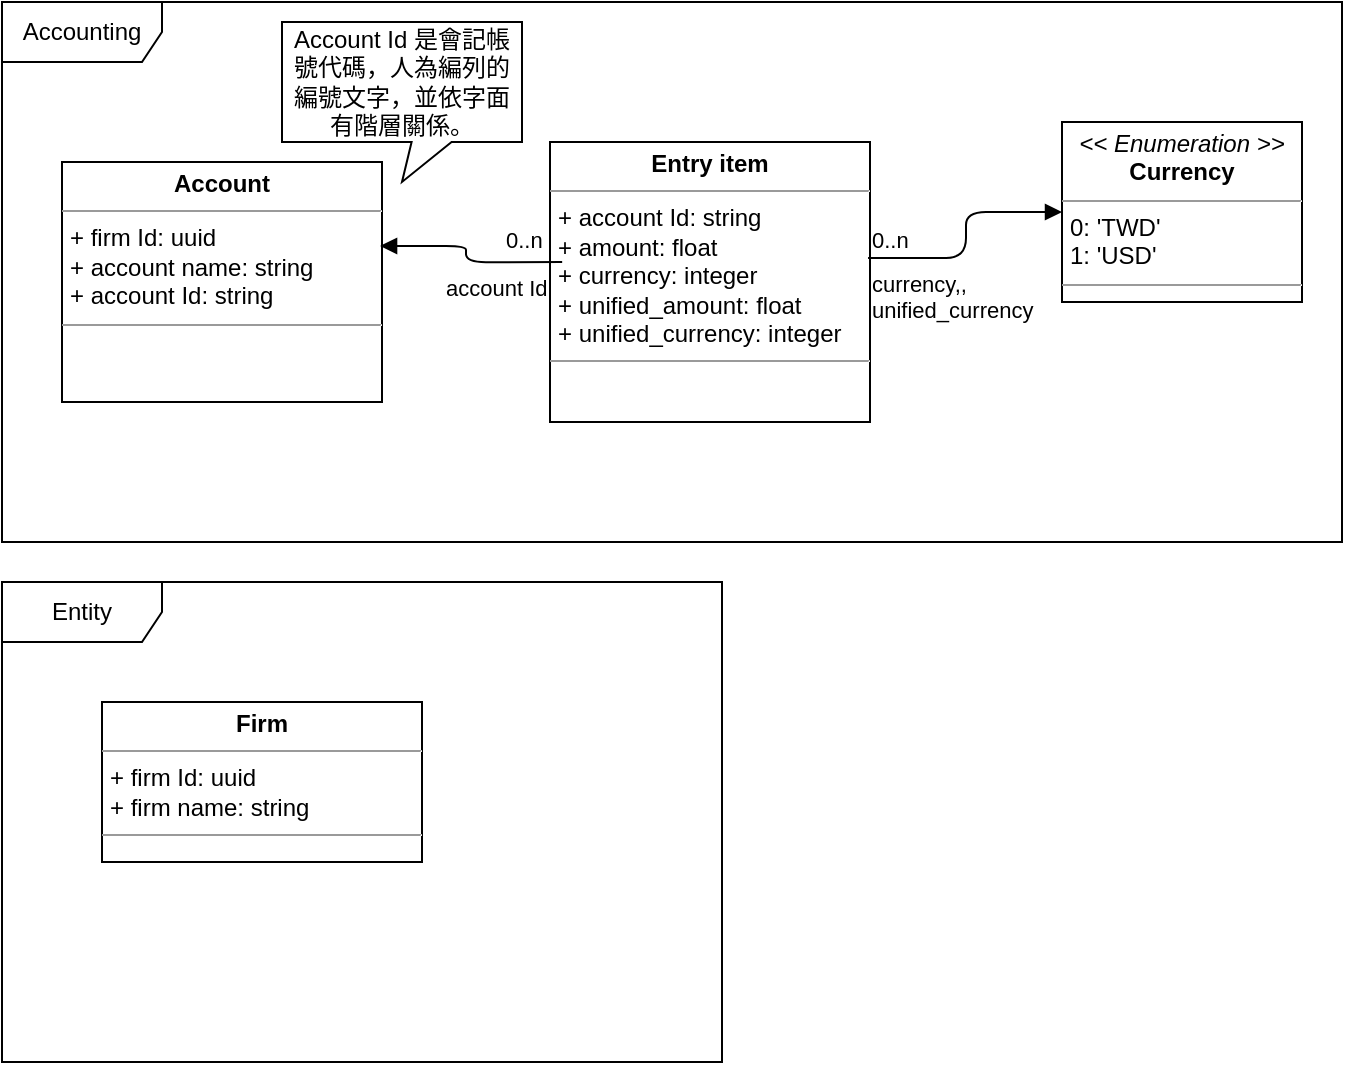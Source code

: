 <mxfile version="14.5.1" type="device"><diagram id="gjvGrxxT-d6IMrrvKsb-" name="第1頁"><mxGraphModel dx="1106" dy="856" grid="1" gridSize="10" guides="1" tooltips="1" connect="1" arrows="1" fold="1" page="1" pageScale="1" pageWidth="827" pageHeight="1169" math="0" shadow="0"><root><mxCell id="0"/><mxCell id="1" parent="0"/><mxCell id="QtTF-WBLwQV_FuI8IjpO-1" value="Accounting" style="shape=umlFrame;whiteSpace=wrap;html=1;width=80;height=30;" vertex="1" parent="1"><mxGeometry x="60" y="60" width="670" height="270" as="geometry"/></mxCell><mxCell id="QtTF-WBLwQV_FuI8IjpO-2" value="&lt;p style=&quot;margin: 0px ; margin-top: 4px ; text-align: center&quot;&gt;&lt;b&gt;Account&lt;/b&gt;&lt;/p&gt;&lt;hr size=&quot;1&quot;&gt;&lt;p style=&quot;margin: 0px ; margin-left: 4px&quot;&gt;+ firm Id: uuid&lt;/p&gt;&lt;p style=&quot;margin: 0px ; margin-left: 4px&quot;&gt;+ account name: string&lt;/p&gt;&lt;p style=&quot;margin: 0px ; margin-left: 4px&quot;&gt;+ account Id: string&lt;/p&gt;&lt;hr size=&quot;1&quot;&gt;&lt;p style=&quot;margin: 0px ; margin-left: 4px&quot;&gt;&lt;br&gt;&lt;/p&gt;" style="verticalAlign=top;align=left;overflow=fill;fontSize=12;fontFamily=Helvetica;html=1;" vertex="1" parent="1"><mxGeometry x="90" y="140" width="160" height="120" as="geometry"/></mxCell><mxCell id="QtTF-WBLwQV_FuI8IjpO-3" value="Account Id 是會記帳號代碼，人為編列的編號文字，並依字面有階層關係。" style="shape=callout;whiteSpace=wrap;html=1;perimeter=calloutPerimeter;size=20;position=0.54;" vertex="1" parent="1"><mxGeometry x="200" y="70" width="120" height="80" as="geometry"/></mxCell><mxCell id="QtTF-WBLwQV_FuI8IjpO-4" value="&lt;p style=&quot;margin: 0px ; margin-top: 4px ; text-align: center&quot;&gt;&lt;b&gt;Entry item&lt;/b&gt;&lt;/p&gt;&lt;hr size=&quot;1&quot;&gt;&lt;p style=&quot;margin: 0px ; margin-left: 4px&quot;&gt;+ account Id: string&lt;/p&gt;&lt;p style=&quot;margin: 0px ; margin-left: 4px&quot;&gt;+ amount: float&lt;/p&gt;&lt;p style=&quot;margin: 0px ; margin-left: 4px&quot;&gt;+ currency: integer&lt;/p&gt;&lt;p style=&quot;margin: 0px ; margin-left: 4px&quot;&gt;+ unified_amount: float&lt;/p&gt;&lt;p style=&quot;margin: 0px ; margin-left: 4px&quot;&gt;+ unified_currency: integer&lt;/p&gt;&lt;hr size=&quot;1&quot;&gt;&lt;p style=&quot;margin: 0px ; margin-left: 4px&quot;&gt;&lt;br&gt;&lt;/p&gt;" style="verticalAlign=top;align=left;overflow=fill;fontSize=12;fontFamily=Helvetica;html=1;" vertex="1" parent="1"><mxGeometry x="334" y="130" width="160" height="140" as="geometry"/></mxCell><mxCell id="QtTF-WBLwQV_FuI8IjpO-5" value="&lt;p style=&quot;margin: 0px ; margin-top: 4px ; text-align: center&quot;&gt;&lt;i&gt;&amp;lt;&amp;lt; Enumeration &amp;gt;&amp;gt;&lt;/i&gt;&lt;br&gt;&lt;b&gt;Currency&lt;/b&gt;&lt;/p&gt;&lt;hr size=&quot;1&quot;&gt;&lt;p style=&quot;margin: 0px ; margin-left: 4px&quot;&gt;0: 'TWD'&lt;br&gt;1: 'USD'&lt;/p&gt;&lt;hr size=&quot;1&quot;&gt;&lt;p style=&quot;margin: 0px ; margin-left: 4px&quot;&gt;&lt;br&gt;&lt;/p&gt;" style="verticalAlign=top;align=left;overflow=fill;fontSize=12;fontFamily=Helvetica;html=1;" vertex="1" parent="1"><mxGeometry x="590" y="120" width="120" height="90" as="geometry"/></mxCell><mxCell id="QtTF-WBLwQV_FuI8IjpO-6" value="currency,,&lt;br&gt;unified_currency" style="endArrow=block;endFill=1;html=1;edgeStyle=orthogonalEdgeStyle;align=left;verticalAlign=top;exitX=0.994;exitY=0.414;exitDx=0;exitDy=0;exitPerimeter=0;" edge="1" parent="1" source="QtTF-WBLwQV_FuI8IjpO-4" target="QtTF-WBLwQV_FuI8IjpO-5"><mxGeometry x="-1" relative="1" as="geometry"><mxPoint x="330" y="350" as="sourcePoint"/><mxPoint x="490" y="350" as="targetPoint"/></mxGeometry></mxCell><mxCell id="QtTF-WBLwQV_FuI8IjpO-7" value="0..n" style="edgeLabel;resizable=0;html=1;align=left;verticalAlign=bottom;" connectable="0" vertex="1" parent="QtTF-WBLwQV_FuI8IjpO-6"><mxGeometry x="-1" relative="1" as="geometry"/></mxCell><mxCell id="QtTF-WBLwQV_FuI8IjpO-8" value="account Id" style="endArrow=block;endFill=1;html=1;edgeStyle=orthogonalEdgeStyle;align=left;verticalAlign=top;exitX=0.038;exitY=0.429;exitDx=0;exitDy=0;exitPerimeter=0;entryX=0.994;entryY=0.35;entryDx=0;entryDy=0;entryPerimeter=0;" edge="1" parent="1" source="QtTF-WBLwQV_FuI8IjpO-4" target="QtTF-WBLwQV_FuI8IjpO-2"><mxGeometry x="0.375" y="8" relative="1" as="geometry"><mxPoint x="460.0" y="432.96" as="sourcePoint"/><mxPoint x="310" y="400" as="targetPoint"/><mxPoint as="offset"/></mxGeometry></mxCell><mxCell id="QtTF-WBLwQV_FuI8IjpO-9" value="0..n" style="edgeLabel;resizable=0;html=1;align=left;verticalAlign=bottom;" connectable="0" vertex="1" parent="QtTF-WBLwQV_FuI8IjpO-8"><mxGeometry x="-1" relative="1" as="geometry"><mxPoint x="-30" y="-2.96" as="offset"/></mxGeometry></mxCell><mxCell id="QtTF-WBLwQV_FuI8IjpO-10" value="Entity" style="shape=umlFrame;whiteSpace=wrap;html=1;width=80;height=30;" vertex="1" parent="1"><mxGeometry x="60" y="350" width="360" height="240" as="geometry"/></mxCell><mxCell id="QtTF-WBLwQV_FuI8IjpO-12" value="&lt;p style=&quot;margin: 0px ; margin-top: 4px ; text-align: center&quot;&gt;&lt;b&gt;Firm&lt;/b&gt;&lt;/p&gt;&lt;hr size=&quot;1&quot;&gt;&lt;p style=&quot;margin: 0px ; margin-left: 4px&quot;&gt;+ firm Id: uuid&lt;/p&gt;&lt;p style=&quot;margin: 0px ; margin-left: 4px&quot;&gt;+ firm name: string&lt;/p&gt;&lt;hr size=&quot;1&quot;&gt;&lt;p style=&quot;margin: 0px ; margin-left: 4px&quot;&gt;&lt;br&gt;&lt;/p&gt;" style="verticalAlign=top;align=left;overflow=fill;fontSize=12;fontFamily=Helvetica;html=1;" vertex="1" parent="1"><mxGeometry x="110" y="410" width="160" height="80" as="geometry"/></mxCell></root></mxGraphModel></diagram></mxfile>